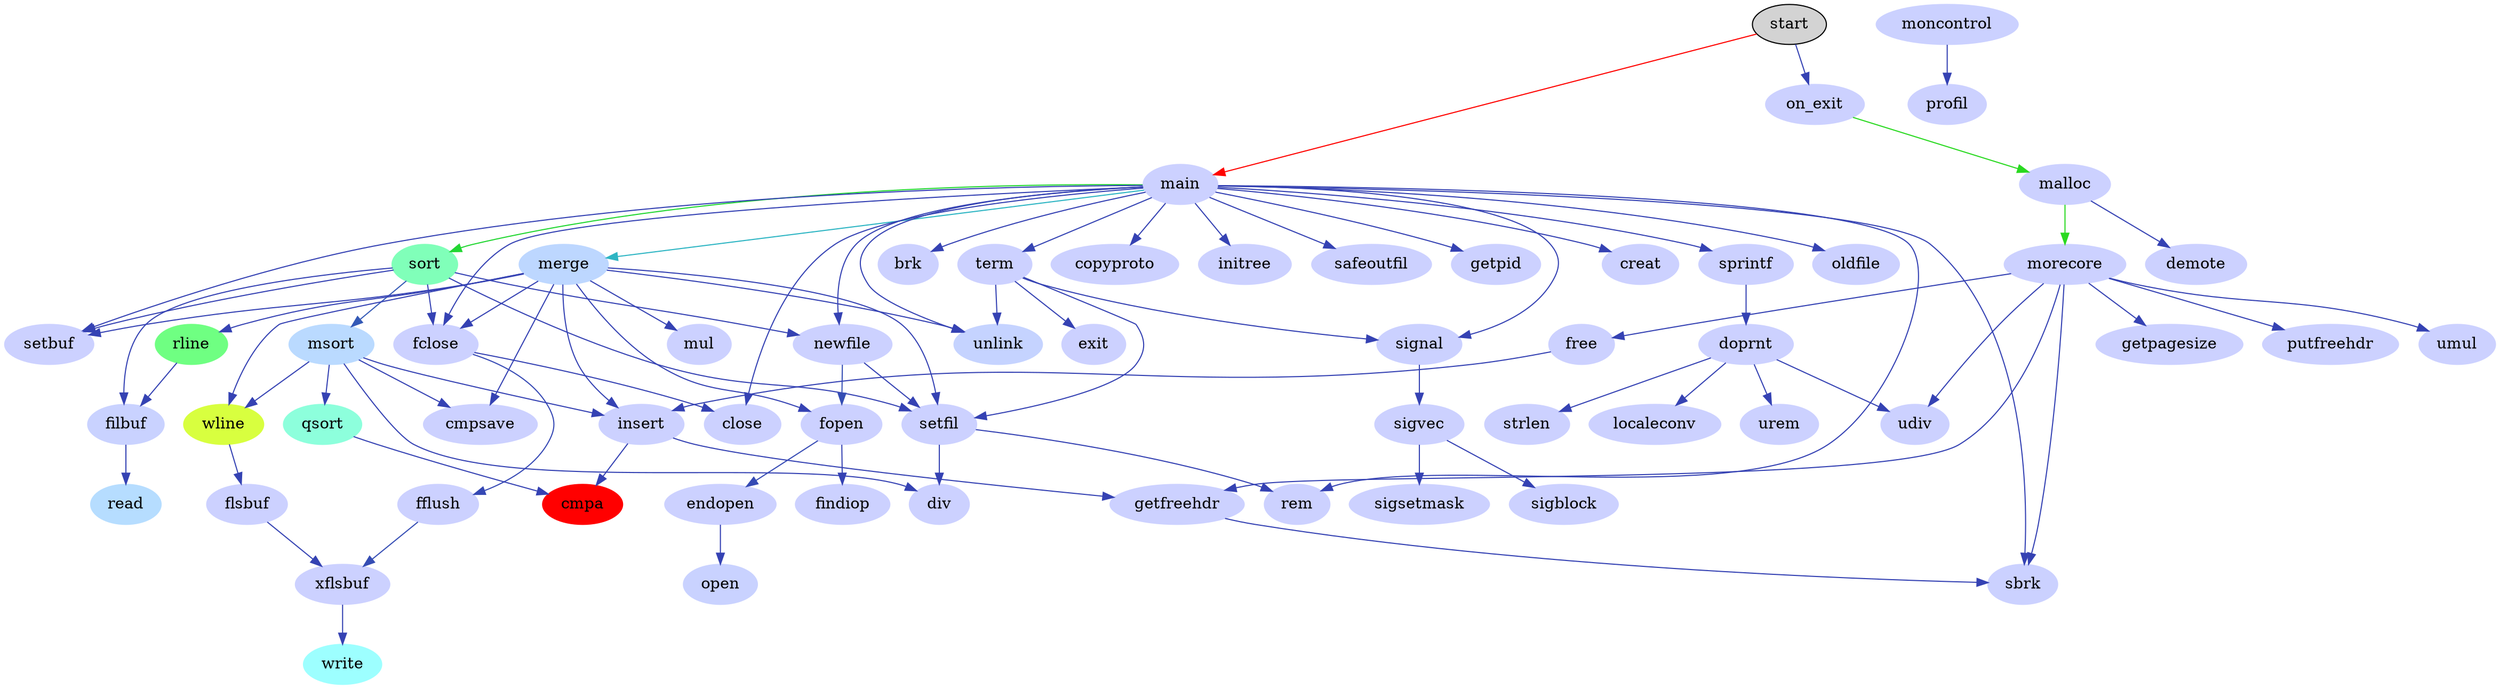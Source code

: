 digraph prof {
	ratio = fill;
	node [style=filled];
	start -> main [color="0.002 0.999 0.999"];
	start -> on_exit [color="0.649 0.701 0.701"];
	main -> sort [color="0.348 0.839 0.839"];
	main -> merge [color="0.515 0.762 0.762"];
	main -> term [color="0.647 0.702 0.702"];
	main -> signal [color="0.650 0.700 0.700"];
	main -> sbrk [color="0.650 0.700 0.700"];
	main -> unlink [color="0.650 0.700 0.700"];
	main -> newfile [color="0.650 0.700 0.700"];
	main -> fclose [color="0.650 0.700 0.700"];
	main -> close [color="0.650 0.700 0.700"];
	main -> brk [color="0.650 0.700 0.700"];
	main -> setbuf [color="0.650 0.700 0.700"];
	main -> copyproto [color="0.650 0.700 0.700"];
	main -> initree [color="0.650 0.700 0.700"];
	main -> safeoutfil [color="0.650 0.700 0.700"];
	main -> getpid [color="0.650 0.700 0.700"];
	main -> sprintf [color="0.650 0.700 0.700"];
	main -> creat [color="0.650 0.700 0.700"];
	main -> rem [color="0.650 0.700 0.700"];
	main -> oldfile [color="0.650 0.700 0.700"];
	sort -> msort [color="0.619 0.714 0.714"];
	sort -> filbuf [color="0.650 0.700 0.700"];
	sort -> newfile [color="0.650 0.700 0.700"];
	sort -> fclose [color="0.650 0.700 0.700"];
	sort -> setbuf [color="0.650 0.700 0.700"];
	sort -> setfil [color="0.650 0.700 0.700"];
	msort -> qsort [color="0.650 0.700 0.700"];
	msort -> insert [color="0.650 0.700 0.700"];
	msort -> wline [color="0.650 0.700 0.700"];
	msort -> div [color="0.650 0.700 0.700"];
	msort -> cmpsave [color="0.650 0.700 0.700"];
	merge -> insert [color="0.650 0.700 0.700"];
	merge -> rline [color="0.650 0.700 0.700"];
	merge -> wline [color="0.650 0.700 0.700"];
	merge -> unlink [color="0.650 0.700 0.700"];
	merge -> fopen [color="0.650 0.700 0.700"];
	merge -> fclose [color="0.650 0.700 0.700"];
	merge -> setfil [color="0.650 0.700 0.700"];
	merge -> mul [color="0.650 0.700 0.700"];
	merge -> setbuf [color="0.650 0.700 0.700"];
	merge -> cmpsave [color="0.650 0.700 0.700"];
	insert -> cmpa [color="0.650 0.700 0.700"];
	wline -> flsbuf [color="0.649 0.700 0.700"];
	qsort -> cmpa [color="0.650 0.700 0.700"];
	rline -> filbuf [color="0.649 0.700 0.700"];
	xflsbuf -> write [color="0.650 0.700 0.700"];
	flsbuf -> xflsbuf [color="0.649 0.700 0.700"];
	filbuf -> read [color="0.650 0.700 0.700"];
	term -> unlink [color="0.650 0.700 0.700"];
	term -> signal [color="0.650 0.700 0.700"];
	term -> setfil [color="0.650 0.700 0.700"];
	term -> exit [color="0.650 0.700 0.700"];
	endopen -> open [color="0.650 0.700 0.700"];
	fopen -> endopen [color="0.639 0.705 0.705"];
	fopen -> findiop [color="0.650 0.700 0.700"];
	newfile -> fopen [color="0.634 0.707 0.707"];
	newfile -> setfil [color="0.650 0.700 0.700"];
	fclose -> fflush [color="0.642 0.704 0.704"];
	fclose -> close [color="0.650 0.700 0.700"];
	fflush -> xflsbuf [color="0.635 0.707 0.707"];
	malloc -> morecore [color="0.325 0.850 0.850"];
	malloc -> demote [color="0.650 0.700 0.700"];
	morecore -> sbrk [color="0.650 0.700 0.700"];
	morecore -> getfreehdr [color="0.650 0.700 0.700"];
	morecore -> free [color="0.650 0.700 0.700"];
	morecore -> getpagesize [color="0.650 0.700 0.700"];
	morecore -> putfreehdr [color="0.650 0.700 0.700"];
	morecore -> udiv [color="0.650 0.700 0.700"];
	morecore -> umul [color="0.650 0.700 0.700"];
	on_exit -> malloc [color="0.325 0.850 0.850"];
	signal -> sigvec [color="0.650 0.700 0.700"];
	moncontrol -> profil [color="0.650 0.700 0.700"];
	getfreehdr -> sbrk [color="0.650 0.700 0.700"];
	free -> insert [color="0.650 0.700 0.700"];
	insert -> getfreehdr [color="0.650 0.700 0.700"];
	setfil -> div [color="0.650 0.700 0.700"];
	setfil -> rem [color="0.650 0.700 0.700"];
	sigvec -> sigblock [color="0.650 0.700 0.700"];
	sigvec -> sigsetmask [color="0.650 0.700 0.700"];
	doprnt -> urem [color="0.650 0.700 0.700"];
	doprnt -> udiv [color="0.650 0.700 0.700"];
	doprnt -> strlen [color="0.650 0.700 0.700"];
	doprnt -> localeconv [color="0.650 0.700 0.700"];
	sprintf -> doprnt [color="0.650 0.700 0.700"];
cmpa [color="0.000 1.000 1.000"];
wline [color="0.201 0.753 1.000"];
insert [color="0.305 0.625 1.000"];
rline [color="0.355 0.563 1.000"];
sort [color="0.408 0.498 1.000"];
qsort [color="0.449 0.447 1.000"];
write [color="0.499 0.386 1.000"];
read [color="0.578 0.289 1.000"];
msort [color="0.590 0.273 1.000"];
merge [color="0.603 0.258 1.000"];
unlink [color="0.628 0.227 1.000"];
filbuf [color="0.641 0.212 1.000"];
open [color="0.641 0.212 1.000"];
sbrk [color="0.647 0.204 1.000"];
signal [color="0.647 0.204 1.000"];
moncontrol [color="0.647 0.204 1.000"];
xflsbuf [color="0.650 0.200 1.000"];
flsbuf [color="0.650 0.200 1.000"];
div [color="0.650 0.200 1.000"];
cmpsave [color="0.650 0.200 1.000"];
rem [color="0.650 0.200 1.000"];
setfil [color="0.650 0.200 1.000"];
close [color="0.650 0.200 1.000"];
fclose [color="0.650 0.200 1.000"];
fflush [color="0.650 0.200 1.000"];
setbuf [color="0.650 0.200 1.000"];
endopen [color="0.650 0.200 1.000"];
findiop [color="0.650 0.200 1.000"];
fopen [color="0.650 0.200 1.000"];
mul [color="0.650 0.200 1.000"];
newfile [color="0.650 0.200 1.000"];
sigblock [color="0.650 0.200 1.000"];
sigsetmask [color="0.650 0.200 1.000"];
sigvec [color="0.650 0.200 1.000"];
udiv [color="0.650 0.200 1.000"];
urem [color="0.650 0.200 1.000"];
brk [color="0.650 0.200 1.000"];
getfreehdr [color="0.650 0.200 1.000"];
strlen [color="0.650 0.200 1.000"];
umul [color="0.650 0.200 1.000"];
doprnt [color="0.650 0.200 1.000"];
copyproto [color="0.650 0.200 1.000"];
creat [color="0.650 0.200 1.000"];
demote [color="0.650 0.200 1.000"];
exit [color="0.650 0.200 1.000"];
free [color="0.650 0.200 1.000"];
getpagesize [color="0.650 0.200 1.000"];
getpid [color="0.650 0.200 1.000"];
initree [color="0.650 0.200 1.000"];
insert [color="0.650 0.200 1.000"];
localeconv [color="0.650 0.200 1.000"];
main [color="0.650 0.200 1.000"];
malloc [color="0.650 0.200 1.000"];
morecore [color="0.650 0.200 1.000"];
oldfile [color="0.650 0.200 1.000"];
on_exit [color="0.650 0.200 1.000"];
profil [color="0.650 0.200 1.000"];
putfreehdr [color="0.650 0.200 1.000"];
safeoutfil [color="0.650 0.200 1.000"];
sprintf [color="0.650 0.200 1.000"];
term [color="0.650 0.200 1.000"];
}